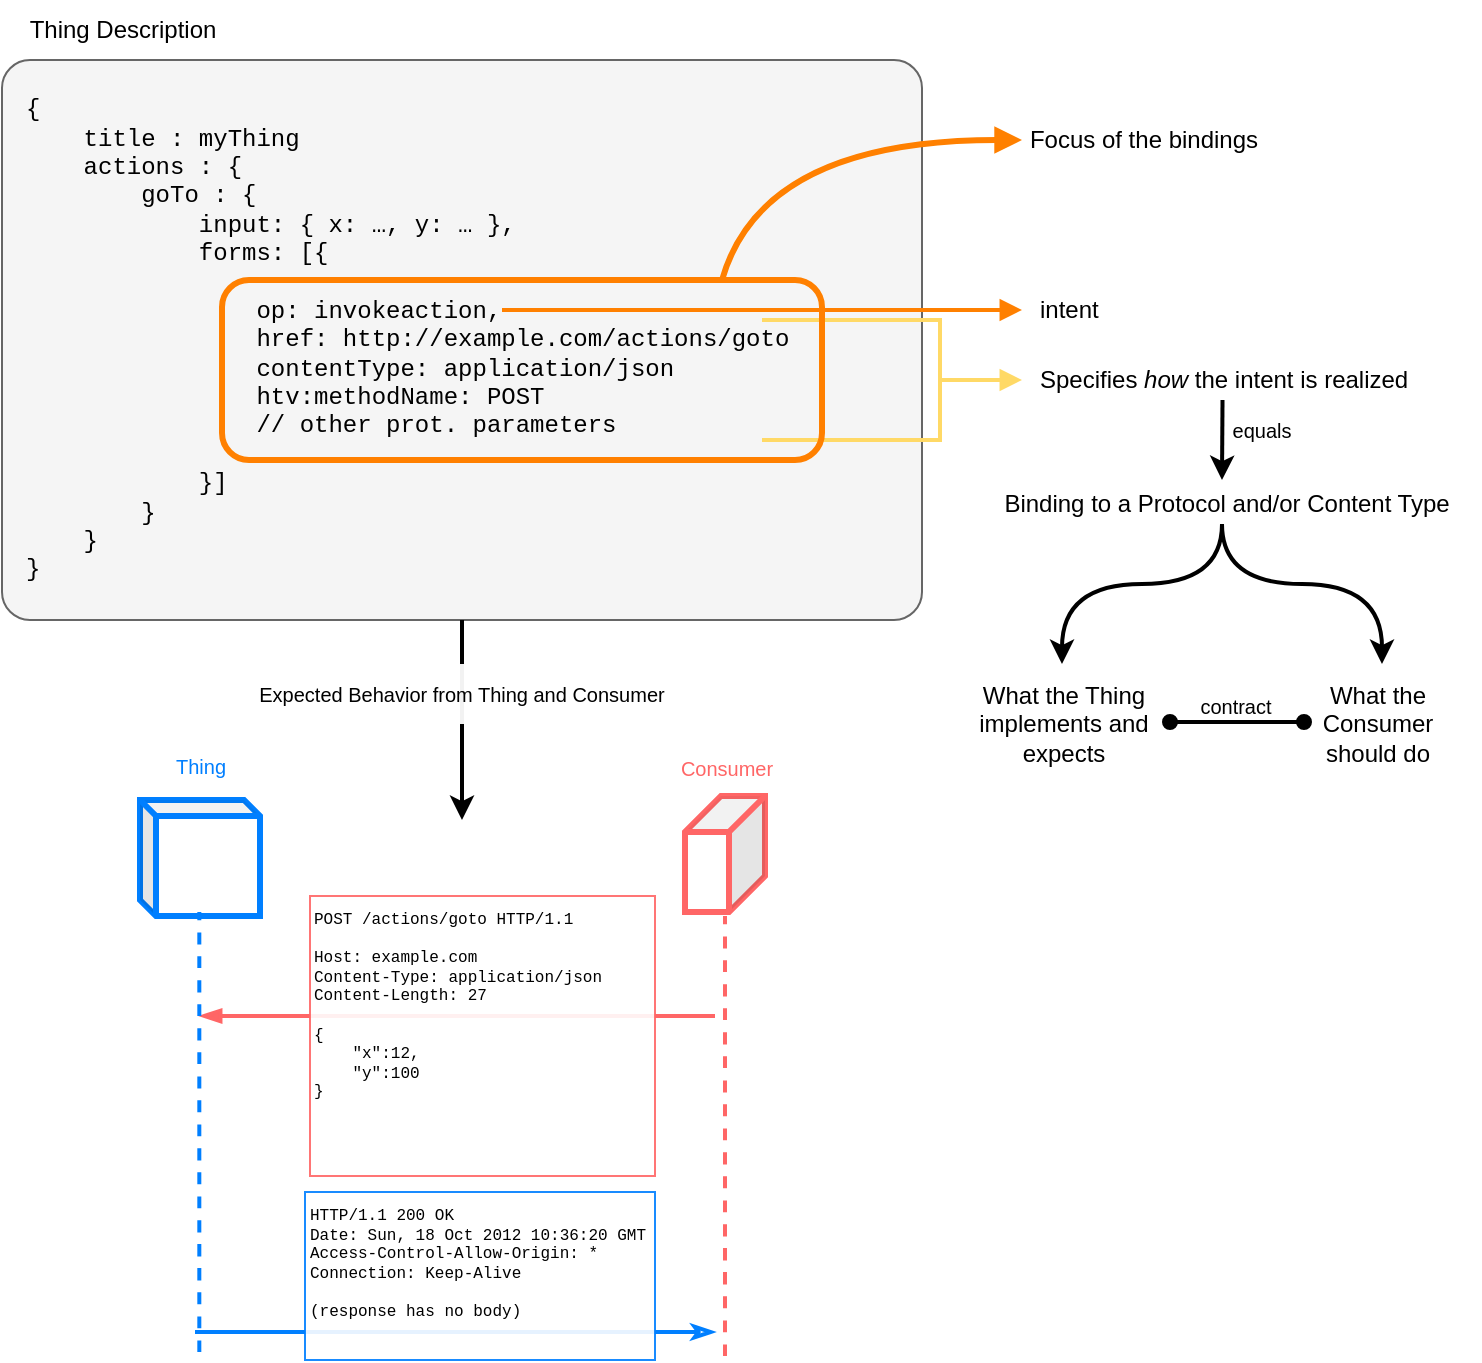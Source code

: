 <mxfile version="20.8.16" type="device"><diagram name="Page-1" id="1k4oDQwEdtB_eIneYzV8"><mxGraphModel dx="1195" dy="756" grid="1" gridSize="10" guides="1" tooltips="1" connect="1" arrows="1" fold="1" page="1" pageScale="1" pageWidth="850" pageHeight="1100" math="0" shadow="0"><root><mxCell id="0"/><mxCell id="1" parent="0"/><mxCell id="wBf12aJpdh6WzyQz_9V8-1" value="" style="rounded=1;whiteSpace=wrap;html=1;arcSize=5;fillColor=#f5f5f5;fontColor=#333333;strokeColor=#666666;" vertex="1" parent="1"><mxGeometry x="50" y="260" width="460" height="280" as="geometry"/></mxCell><mxCell id="wBf12aJpdh6WzyQz_9V8-3" value="Thing Description" style="text;html=1;align=center;verticalAlign=middle;resizable=0;points=[];autosize=1;strokeColor=none;fillColor=none;" vertex="1" parent="1"><mxGeometry x="50" y="230" width="120" height="30" as="geometry"/></mxCell><mxCell id="wBf12aJpdh6WzyQz_9V8-7" value="" style="endArrow=block;html=1;fontFamily=Courier New;curved=1;strokeColor=#FF8000;strokeWidth=3;endFill=1;" edge="1" parent="1"><mxGeometry width="50" height="50" relative="1" as="geometry"><mxPoint x="410" y="370" as="sourcePoint"/><mxPoint x="560" y="300" as="targetPoint"/><Array as="points"><mxPoint x="430" y="300"/></Array></mxGeometry></mxCell><mxCell id="wBf12aJpdh6WzyQz_9V8-8" value="Focus of the bindings" style="text;html=1;strokeColor=none;fillColor=none;align=center;verticalAlign=middle;whiteSpace=wrap;rounded=0;fontFamily=Helvetica;" vertex="1" parent="1"><mxGeometry x="536" y="285" width="170" height="30" as="geometry"/></mxCell><mxCell id="wBf12aJpdh6WzyQz_9V8-10" value="" style="endArrow=block;html=1;strokeColor=#FF8000;strokeWidth=2;fontFamily=Helvetica;curved=1;startSize=6;endFill=1;" edge="1" parent="1"><mxGeometry width="50" height="50" relative="1" as="geometry"><mxPoint x="300" y="385" as="sourcePoint"/><mxPoint x="560" y="385" as="targetPoint"/></mxGeometry></mxCell><mxCell id="wBf12aJpdh6WzyQz_9V8-11" value="intent" style="text;html=1;strokeColor=none;fillColor=none;align=left;verticalAlign=middle;whiteSpace=wrap;rounded=0;fontFamily=Helvetica;" vertex="1" parent="1"><mxGeometry x="567" y="370" width="100" height="30" as="geometry"/></mxCell><mxCell id="wBf12aJpdh6WzyQz_9V8-12" value="" style="endArrow=none;html=1;strokeColor=#FFD966;strokeWidth=2;fontFamily=Helvetica;startSize=6;curved=1;fillColor=#fff2cc;" edge="1" parent="1"><mxGeometry width="50" height="50" relative="1" as="geometry"><mxPoint x="430" y="390" as="sourcePoint"/><mxPoint x="520" y="390" as="targetPoint"/></mxGeometry></mxCell><mxCell id="wBf12aJpdh6WzyQz_9V8-13" value="" style="endArrow=none;html=1;strokeColor=#FFD966;strokeWidth=2;fontFamily=Helvetica;startSize=6;curved=1;fillColor=#fff2cc;" edge="1" parent="1"><mxGeometry width="50" height="50" relative="1" as="geometry"><mxPoint x="430" y="450" as="sourcePoint"/><mxPoint x="520" y="450" as="targetPoint"/></mxGeometry></mxCell><mxCell id="wBf12aJpdh6WzyQz_9V8-14" value="" style="endArrow=none;html=1;strokeColor=#FFD966;strokeWidth=2;fontFamily=Helvetica;startSize=6;curved=1;fillColor=#fff2cc;" edge="1" parent="1"><mxGeometry width="50" height="50" relative="1" as="geometry"><mxPoint x="519" y="390" as="sourcePoint"/><mxPoint x="519" y="450" as="targetPoint"/></mxGeometry></mxCell><mxCell id="wBf12aJpdh6WzyQz_9V8-15" value="" style="endArrow=block;html=1;strokeColor=#FFD966;strokeWidth=2;fontFamily=Helvetica;startSize=6;curved=1;fillColor=#fff2cc;endFill=1;" edge="1" parent="1"><mxGeometry width="50" height="50" relative="1" as="geometry"><mxPoint x="520" y="420" as="sourcePoint"/><mxPoint x="560" y="420" as="targetPoint"/></mxGeometry></mxCell><mxCell id="wBf12aJpdh6WzyQz_9V8-16" value="Specifies &lt;em&gt;how&lt;/em&gt;&amp;nbsp;the intent is realized" style="text;whiteSpace=wrap;html=1;fontFamily=Helvetica;" vertex="1" parent="1"><mxGeometry x="567" y="406" width="200" height="24" as="geometry"/></mxCell><mxCell id="wBf12aJpdh6WzyQz_9V8-17" value="" style="endArrow=classic;html=1;strokeColor=default;strokeWidth=2;fontFamily=Helvetica;startSize=6;curved=1;" edge="1" parent="1"><mxGeometry width="50" height="50" relative="1" as="geometry"><mxPoint x="660" y="492" as="sourcePoint"/><mxPoint x="580" y="562" as="targetPoint"/><Array as="points"><mxPoint x="660" y="522"/><mxPoint x="580" y="522"/></Array></mxGeometry></mxCell><mxCell id="wBf12aJpdh6WzyQz_9V8-19" value="" style="endArrow=classic;html=1;strokeColor=default;strokeWidth=2;fontFamily=Helvetica;startSize=6;curved=1;" edge="1" parent="1"><mxGeometry width="50" height="50" relative="1" as="geometry"><mxPoint x="660" y="492" as="sourcePoint"/><mxPoint x="740" y="562" as="targetPoint"/><Array as="points"><mxPoint x="660" y="522"/><mxPoint x="740" y="522"/></Array></mxGeometry></mxCell><mxCell id="wBf12aJpdh6WzyQz_9V8-20" value="What the Thing implements and expects" style="text;html=1;strokeColor=none;fillColor=none;align=center;verticalAlign=middle;whiteSpace=wrap;rounded=0;fontFamily=Helvetica;" vertex="1" parent="1"><mxGeometry x="536" y="562" width="90" height="60" as="geometry"/></mxCell><mxCell id="wBf12aJpdh6WzyQz_9V8-21" value="What the Consumer should do" style="text;html=1;strokeColor=none;fillColor=none;align=center;verticalAlign=middle;whiteSpace=wrap;rounded=0;fontFamily=Helvetica;" vertex="1" parent="1"><mxGeometry x="693" y="562" width="90" height="60" as="geometry"/></mxCell><mxCell id="wBf12aJpdh6WzyQz_9V8-22" value="" style="endArrow=oval;html=1;strokeColor=default;strokeWidth=2;fontFamily=Helvetica;startSize=6;curved=1;entryX=0;entryY=0.5;entryDx=0;entryDy=0;exitX=1;exitY=0.5;exitDx=0;exitDy=0;startArrow=oval;startFill=1;endFill=1;" edge="1" parent="1"><mxGeometry width="50" height="50" relative="1" as="geometry"><mxPoint x="634" y="591" as="sourcePoint"/><mxPoint x="701" y="591" as="targetPoint"/></mxGeometry></mxCell><mxCell id="wBf12aJpdh6WzyQz_9V8-23" value="&lt;font style=&quot;font-size: 10px;&quot;&gt;contract&lt;/font&gt;" style="text;html=1;strokeColor=none;fillColor=none;align=center;verticalAlign=middle;whiteSpace=wrap;rounded=0;fontFamily=Helvetica;" vertex="1" parent="1"><mxGeometry x="637" y="568" width="60" height="30" as="geometry"/></mxCell><mxCell id="wBf12aJpdh6WzyQz_9V8-24" value="Binding to a Protocol and/or Content Type" style="text;html=1;strokeColor=none;fillColor=none;align=center;verticalAlign=middle;whiteSpace=wrap;rounded=0;fontFamily=Helvetica;" vertex="1" parent="1"><mxGeometry x="536" y="452" width="253" height="60" as="geometry"/></mxCell><mxCell id="wBf12aJpdh6WzyQz_9V8-25" value="" style="endArrow=classic;html=1;strokeColor=default;strokeWidth=2;fontFamily=Helvetica;fontSize=10;startSize=6;curved=1;" edge="1" parent="1"><mxGeometry width="50" height="50" relative="1" as="geometry"><mxPoint x="660.26" y="430" as="sourcePoint"/><mxPoint x="660" y="470" as="targetPoint"/></mxGeometry></mxCell><mxCell id="wBf12aJpdh6WzyQz_9V8-26" value="equals" style="text;html=1;strokeColor=none;fillColor=none;align=center;verticalAlign=middle;whiteSpace=wrap;rounded=0;fontSize=10;fontFamily=Helvetica;" vertex="1" parent="1"><mxGeometry x="650" y="430" width="60" height="30" as="geometry"/></mxCell><mxCell id="wBf12aJpdh6WzyQz_9V8-4" value="" style="rounded=1;whiteSpace=wrap;html=1;fillColor=none;strokeColor=#FF8000;strokeWidth=3;" vertex="1" parent="1"><mxGeometry x="160" y="370" width="300" height="90" as="geometry"/></mxCell><mxCell id="wBf12aJpdh6WzyQz_9V8-2" value="&lt;div&gt;{&lt;/div&gt;&lt;div&gt;&amp;nbsp; &amp;nbsp; title : myThing&lt;/div&gt;&lt;div&gt;&amp;nbsp; &amp;nbsp; actions : {&lt;/div&gt;&lt;div&gt;&amp;nbsp; &amp;nbsp; &amp;nbsp; &amp;nbsp; goTo : {&lt;/div&gt;&lt;div&gt;&lt;span style=&quot;white-space: pre;&quot;&gt;&#9;&lt;/span&gt;&amp;nbsp; &amp;nbsp; input: { x: …, y: … },&lt;/div&gt;&lt;div&gt;&lt;span style=&quot;white-space: pre;&quot;&gt;&#9;&lt;/span&gt;&amp;nbsp; &amp;nbsp; forms: [{&lt;/div&gt;&lt;div&gt;&lt;br&gt;&lt;/div&gt;&lt;div&gt;&lt;span style=&quot;background-color: initial;&quot;&gt;&lt;span style=&quot;white-space: pre;&quot;&gt;&#9;&lt;/span&gt;&lt;span style=&quot;white-space: pre;&quot;&gt;&#9;&lt;/span&gt;op: invokeaction,&lt;/span&gt;&lt;/div&gt;&lt;div&gt;&lt;span style=&quot;background-color: initial;&quot;&gt;&lt;span style=&quot;white-space: pre;&quot;&gt;&#9;&lt;/span&gt;&lt;span style=&quot;white-space: pre;&quot;&gt;&#9;&lt;/span&gt;href: http://example.com/actions/goto&lt;/span&gt;&lt;/div&gt;&lt;div&gt;&lt;span style=&quot;background-color: initial;&quot;&gt;&lt;span style=&quot;white-space: pre;&quot;&gt;&#9;&lt;/span&gt;&lt;span style=&quot;white-space: pre;&quot;&gt;&#9;&lt;/span&gt;contentType: application/json&lt;/span&gt;&lt;/div&gt;&lt;div&gt;&lt;span style=&quot;background-color: initial;&quot;&gt;&lt;span style=&quot;white-space: pre;&quot;&gt;&#9;&lt;/span&gt;&lt;span style=&quot;white-space: pre;&quot;&gt;&#9;&lt;/span&gt;htv:methodName: POST&lt;/span&gt;&lt;/div&gt;&lt;div&gt;&lt;span style=&quot;background-color: initial;&quot;&gt;&lt;span style=&quot;white-space: pre;&quot;&gt;&#9;&lt;/span&gt;&lt;span style=&quot;white-space: pre;&quot;&gt;&#9;&lt;/span&gt;// other prot. parameters&lt;/span&gt;&lt;/div&gt;&lt;div&gt;&lt;span style=&quot;background-color: initial;&quot;&gt;&lt;br&gt;&lt;/span&gt;&lt;/div&gt;&lt;div&gt;&lt;span style=&quot;white-space: pre;&quot;&gt;&#9;&amp;nbsp;&lt;/span&gt;&amp;nbsp; &amp;nbsp;}]&lt;/div&gt;&lt;div&gt;&lt;span style=&quot;white-space: pre;&quot;&gt;&#9;&lt;/span&gt;}&lt;/div&gt;&lt;div&gt;&amp;nbsp; &amp;nbsp; }&lt;/div&gt;&lt;div&gt;}&lt;/div&gt;" style="text;html=1;strokeColor=none;fillColor=none;align=left;verticalAlign=middle;whiteSpace=wrap;rounded=0;fontFamily=Courier New;" vertex="1" parent="1"><mxGeometry x="60" y="290" width="525" height="220" as="geometry"/></mxCell><mxCell id="wBf12aJpdh6WzyQz_9V8-39" value="" style="endArrow=classic;html=1;strokeColor=#000000;strokeWidth=2;fontFamily=Helvetica;fontSize=10;fontColor=#FF6666;startSize=6;curved=1;exitX=0.5;exitY=1;exitDx=0;exitDy=0;" edge="1" parent="1" source="wBf12aJpdh6WzyQz_9V8-1"><mxGeometry width="50" height="50" relative="1" as="geometry"><mxPoint x="270" y="562" as="sourcePoint"/><mxPoint x="280" y="640" as="targetPoint"/></mxGeometry></mxCell><mxCell id="wBf12aJpdh6WzyQz_9V8-40" value="Expected Behavior from Thing and Consumer" style="text;html=1;align=center;verticalAlign=middle;whiteSpace=wrap;rounded=0;fontSize=10;fontFamily=Helvetica;fillColor=default;opacity=95;" vertex="1" parent="1"><mxGeometry x="175" y="562" width="210" height="30" as="geometry"/></mxCell><mxCell id="wBf12aJpdh6WzyQz_9V8-41" value="" style="group" vertex="1" connectable="0" parent="1"><mxGeometry x="119" y="598" width="327.5" height="312" as="geometry"/></mxCell><mxCell id="wBf12aJpdh6WzyQz_9V8-34" value="" style="endArrow=blockThin;html=1;strokeWidth=2;strokeColor=#FF6666;fontFamily=Helvetica;fontSize=10;startSize=6;curved=1;endFill=1;" edge="1" parent="wBf12aJpdh6WzyQz_9V8-41"><mxGeometry width="50" height="50" relative="1" as="geometry"><mxPoint x="287.5" y="140" as="sourcePoint"/><mxPoint x="30" y="140" as="targetPoint"/></mxGeometry></mxCell><mxCell id="wBf12aJpdh6WzyQz_9V8-28" value="" style="shape=cube;whiteSpace=wrap;html=1;boundedLbl=1;backgroundOutline=1;darkOpacity=0.05;darkOpacity2=0.1;strokeColor=#007FFF;strokeWidth=3;fontFamily=Helvetica;fontSize=10;fillColor=default;size=8;" vertex="1" parent="wBf12aJpdh6WzyQz_9V8-41"><mxGeometry y="32" width="60" height="58" as="geometry"/></mxCell><mxCell id="wBf12aJpdh6WzyQz_9V8-29" value="" style="shape=cube;whiteSpace=wrap;html=1;boundedLbl=1;backgroundOutline=1;darkOpacity=0.05;darkOpacity2=0.1;strokeColor=#FF6666;strokeWidth=3;fontFamily=Helvetica;fontSize=10;fillColor=default;size=18;flipH=1;" vertex="1" parent="wBf12aJpdh6WzyQz_9V8-41"><mxGeometry x="272.5" y="30" width="40" height="58" as="geometry"/></mxCell><mxCell id="wBf12aJpdh6WzyQz_9V8-30" value="Consumer" style="text;html=1;align=center;verticalAlign=middle;resizable=0;points=[];autosize=1;strokeColor=none;fillColor=none;fontSize=10;fontFamily=Helvetica;fontColor=#FF6666;" vertex="1" parent="wBf12aJpdh6WzyQz_9V8-41"><mxGeometry x="257.5" y="1" width="70" height="30" as="geometry"/></mxCell><mxCell id="wBf12aJpdh6WzyQz_9V8-31" value="Thing" style="text;html=1;align=center;verticalAlign=middle;resizable=0;points=[];autosize=1;strokeColor=none;fillColor=none;fontSize=10;fontFamily=Helvetica;fontColor=#007FFF;" vertex="1" parent="wBf12aJpdh6WzyQz_9V8-41"><mxGeometry x="5" width="50" height="30" as="geometry"/></mxCell><mxCell id="wBf12aJpdh6WzyQz_9V8-32" value="" style="endArrow=none;dashed=1;html=1;strokeWidth=2;strokeColor=#FF6666;fontFamily=Helvetica;fontSize=10;startSize=6;curved=1;" edge="1" parent="wBf12aJpdh6WzyQz_9V8-41"><mxGeometry width="50" height="50" relative="1" as="geometry"><mxPoint x="292.5" y="310" as="sourcePoint"/><mxPoint x="292.5" y="90" as="targetPoint"/></mxGeometry></mxCell><mxCell id="wBf12aJpdh6WzyQz_9V8-27" value="POST&amp;nbsp;/actions/goto&amp;nbsp;HTTP/1.1&lt;br style=&quot;font-size: 8px;&quot;&gt;&lt;br style=&quot;font-size: 8px;&quot;&gt;Host: example.com&lt;br style=&quot;font-size: 8px;&quot;&gt;&lt;div style=&quot;font-size: 8px;&quot;&gt;Content-Type: application/json&lt;/div&gt;&lt;div style=&quot;font-size: 8px;&quot;&gt;Content-Length: 27&lt;/div&gt;&lt;div style=&quot;font-size: 8px;&quot;&gt;&lt;br style=&quot;font-size: 8px;&quot;&gt;&lt;/div&gt;&lt;div style=&quot;font-size: 8px;&quot;&gt;{&lt;/div&gt;&lt;div style=&quot;font-size: 8px;&quot;&gt;&amp;nbsp; &amp;nbsp; &quot;x&quot;:12,&lt;/div&gt;&lt;div style=&quot;font-size: 8px;&quot;&gt;&amp;nbsp; &amp;nbsp; &quot;y&quot;:100&lt;/div&gt;&lt;div style=&quot;font-size: 8px;&quot;&gt;}&lt;/div&gt;" style="text;whiteSpace=wrap;html=1;fontSize=8;fontFamily=Courier New;fillColor=default;gradientColor=none;opacity=90;strokeColor=#FF6666;" vertex="1" parent="wBf12aJpdh6WzyQz_9V8-41"><mxGeometry x="85" y="80" width="172.5" height="140" as="geometry"/></mxCell><mxCell id="wBf12aJpdh6WzyQz_9V8-33" value="" style="endArrow=none;dashed=1;html=1;strokeWidth=2;strokeColor=#007FFF;fontFamily=Helvetica;fontSize=10;startSize=6;curved=1;" edge="1" parent="wBf12aJpdh6WzyQz_9V8-41"><mxGeometry width="50" height="50" relative="1" as="geometry"><mxPoint x="29.66" y="308" as="sourcePoint"/><mxPoint x="29.66" y="88" as="targetPoint"/></mxGeometry></mxCell><mxCell id="wBf12aJpdh6WzyQz_9V8-36" value="" style="endArrow=none;html=1;strokeWidth=2;strokeColor=#007FFF;fontFamily=Helvetica;fontSize=10;startSize=6;curved=1;endFill=0;startArrow=classicThin;startFill=0;" edge="1" parent="wBf12aJpdh6WzyQz_9V8-41"><mxGeometry width="50" height="50" relative="1" as="geometry"><mxPoint x="287.5" y="298" as="sourcePoint"/><mxPoint x="27.5" y="298" as="targetPoint"/></mxGeometry></mxCell><mxCell id="wBf12aJpdh6WzyQz_9V8-37" value="&lt;div style=&quot;font-size: 8px;&quot;&gt;HTTP/1.1 200 OK&lt;/div&gt;&lt;div style=&quot;font-size: 8px;&quot;&gt;&lt;div class=&quot;result notranslate&quot; style=&quot;font-size: 8px;&quot;&gt;&lt;font style=&quot;font-size: 8px;&quot;&gt;Date: Sun, 18 Oct 2012 10:36:20 GMT&lt;/font&gt;&lt;/div&gt;&lt;/div&gt;&lt;div class=&quot;result notranslate&quot; style=&quot;font-size: 8px;&quot;&gt;&lt;font style=&quot;font-size: 8px;&quot;&gt;&lt;div class=&quot;result notranslate&quot; style=&quot;font-size: 8px;&quot;&gt;Access-Control-Allow-Origin: *&lt;/div&gt;&lt;div class=&quot;result notranslate&quot; style=&quot;font-size: 8px;&quot;&gt;Connection: Keep-Alive&lt;/div&gt;&lt;div class=&quot;result notranslate&quot; style=&quot;font-size: 8px;&quot;&gt;&lt;br&gt;&lt;/div&gt;&lt;/font&gt;&lt;/div&gt;&lt;div class=&quot;result notranslate&quot; style=&quot;font-size: 8px;&quot;&gt;&lt;font style=&quot;font-size: 8px;&quot;&gt;(response has no body)&lt;/font&gt;&lt;/div&gt;" style="text;whiteSpace=wrap;html=1;fontSize=8;fontFamily=Courier New;fillColor=default;gradientColor=none;opacity=90;strokeColor=#007FFF;" vertex="1" parent="wBf12aJpdh6WzyQz_9V8-41"><mxGeometry x="82.5" y="228" width="175" height="84" as="geometry"/></mxCell></root></mxGraphModel></diagram></mxfile>